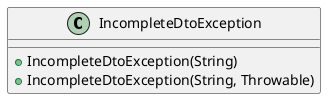 @startuml

    class IncompleteDtoException [[IncompleteDtoException.html]] {
        +IncompleteDtoException(String)
        +IncompleteDtoException(String, Throwable)
    }

@enduml
